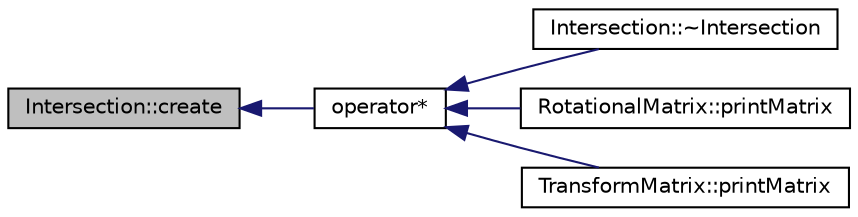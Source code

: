 digraph "Intersection::create"
{
  edge [fontname="Helvetica",fontsize="10",labelfontname="Helvetica",labelfontsize="10"];
  node [fontname="Helvetica",fontsize="10",shape=record];
  rankdir="LR";
  Node12 [label="Intersection::create",height=0.2,width=0.4,color="black", fillcolor="grey75", style="filled", fontcolor="black"];
  Node12 -> Node13 [dir="back",color="midnightblue",fontsize="10",style="solid",fontname="Helvetica"];
  Node13 [label="operator*",height=0.2,width=0.4,color="black", fillcolor="white", style="filled",URL="$Intersection_8h.html#a4f578b1f8c4afffc8d69847df4ac2e03"];
  Node13 -> Node14 [dir="back",color="midnightblue",fontsize="10",style="solid",fontname="Helvetica"];
  Node14 [label="Intersection::~Intersection",height=0.2,width=0.4,color="black", fillcolor="white", style="filled",URL="$classIntersection.html#a1e41afbef0d6826bd905c8950b1d5fae",tooltip="Default destructor. "];
  Node13 -> Node15 [dir="back",color="midnightblue",fontsize="10",style="solid",fontname="Helvetica"];
  Node15 [label="RotationalMatrix::printMatrix",height=0.2,width=0.4,color="black", fillcolor="white", style="filled",URL="$classRotationalMatrix.html#ab348ec4d8ad512b76063549ab5fe6fba"];
  Node13 -> Node16 [dir="back",color="midnightblue",fontsize="10",style="solid",fontname="Helvetica"];
  Node16 [label="TransformMatrix::printMatrix",height=0.2,width=0.4,color="black", fillcolor="white", style="filled",URL="$classTransformMatrix.html#ad871198ad9f2be8cd1b593f0eb55e3ae"];
}
